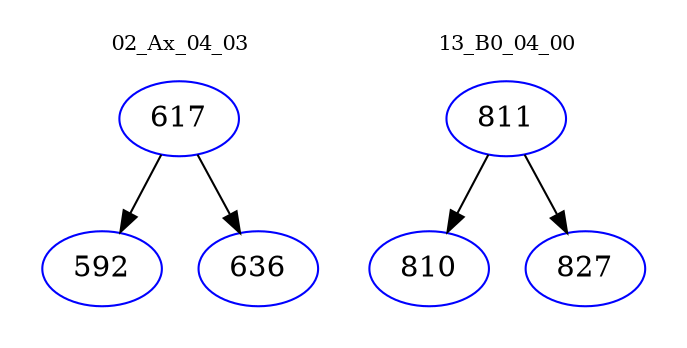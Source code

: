 digraph{
subgraph cluster_0 {
color = white
label = "02_Ax_04_03";
fontsize=10;
T0_617 [label="617", color="blue"]
T0_617 -> T0_592 [color="black"]
T0_592 [label="592", color="blue"]
T0_617 -> T0_636 [color="black"]
T0_636 [label="636", color="blue"]
}
subgraph cluster_1 {
color = white
label = "13_B0_04_00";
fontsize=10;
T1_811 [label="811", color="blue"]
T1_811 -> T1_810 [color="black"]
T1_810 [label="810", color="blue"]
T1_811 -> T1_827 [color="black"]
T1_827 [label="827", color="blue"]
}
}
